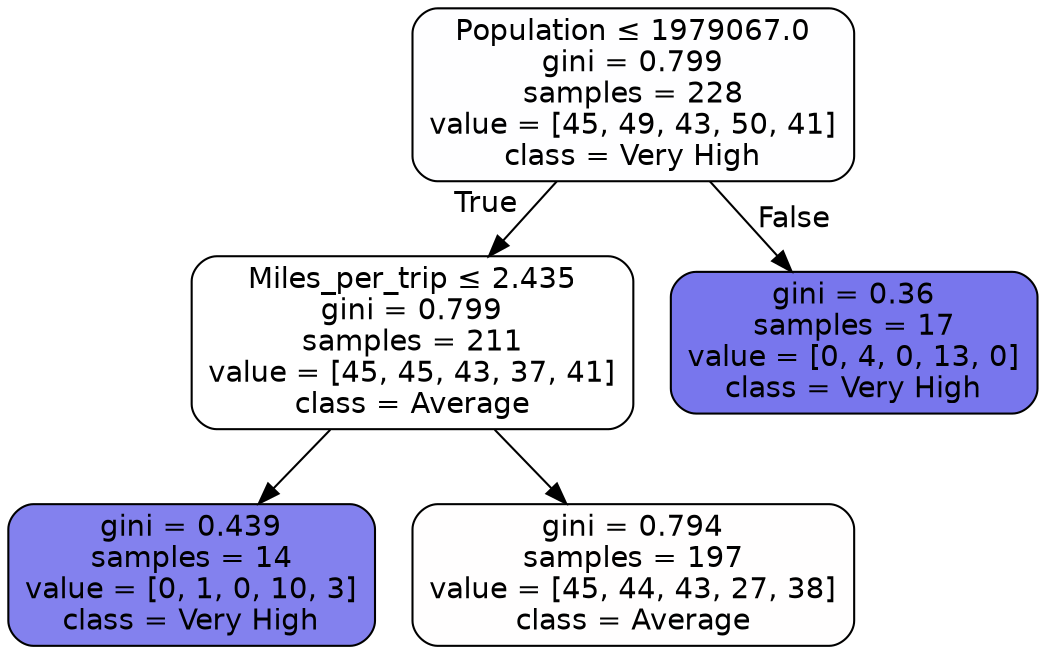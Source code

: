 digraph Tree {
node [shape=box, style="filled, rounded", color="black", fontname="helvetica"] ;
edge [fontname="helvetica"] ;
0 [label=<Population &le; 1979067.0<br/>gini = 0.799<br/>samples = 228<br/>value = [45, 49, 43, 50, 41]<br/>class = Very High>, fillcolor="#fefeff"] ;
1 [label=<Miles_per_trip &le; 2.435<br/>gini = 0.799<br/>samples = 211<br/>value = [45, 45, 43, 37, 41]<br/>class = Average>, fillcolor="#ffffff"] ;
0 -> 1 [labeldistance=2.5, labelangle=45, headlabel="True"] ;
2 [label=<gini = 0.439<br/>samples = 14<br/>value = [0, 1, 0, 10, 3]<br/>class = Very High>, fillcolor="#8381ee"] ;
1 -> 2 ;
3 [label=<gini = 0.794<br/>samples = 197<br/>value = [45, 44, 43, 27, 38]<br/>class = Average>, fillcolor="#fffefe"] ;
1 -> 3 ;
4 [label=<gini = 0.36<br/>samples = 17<br/>value = [0, 4, 0, 13, 0]<br/>class = Very High>, fillcolor="#7876ed"] ;
0 -> 4 [labeldistance=2.5, labelangle=-45, headlabel="False"] ;
}
